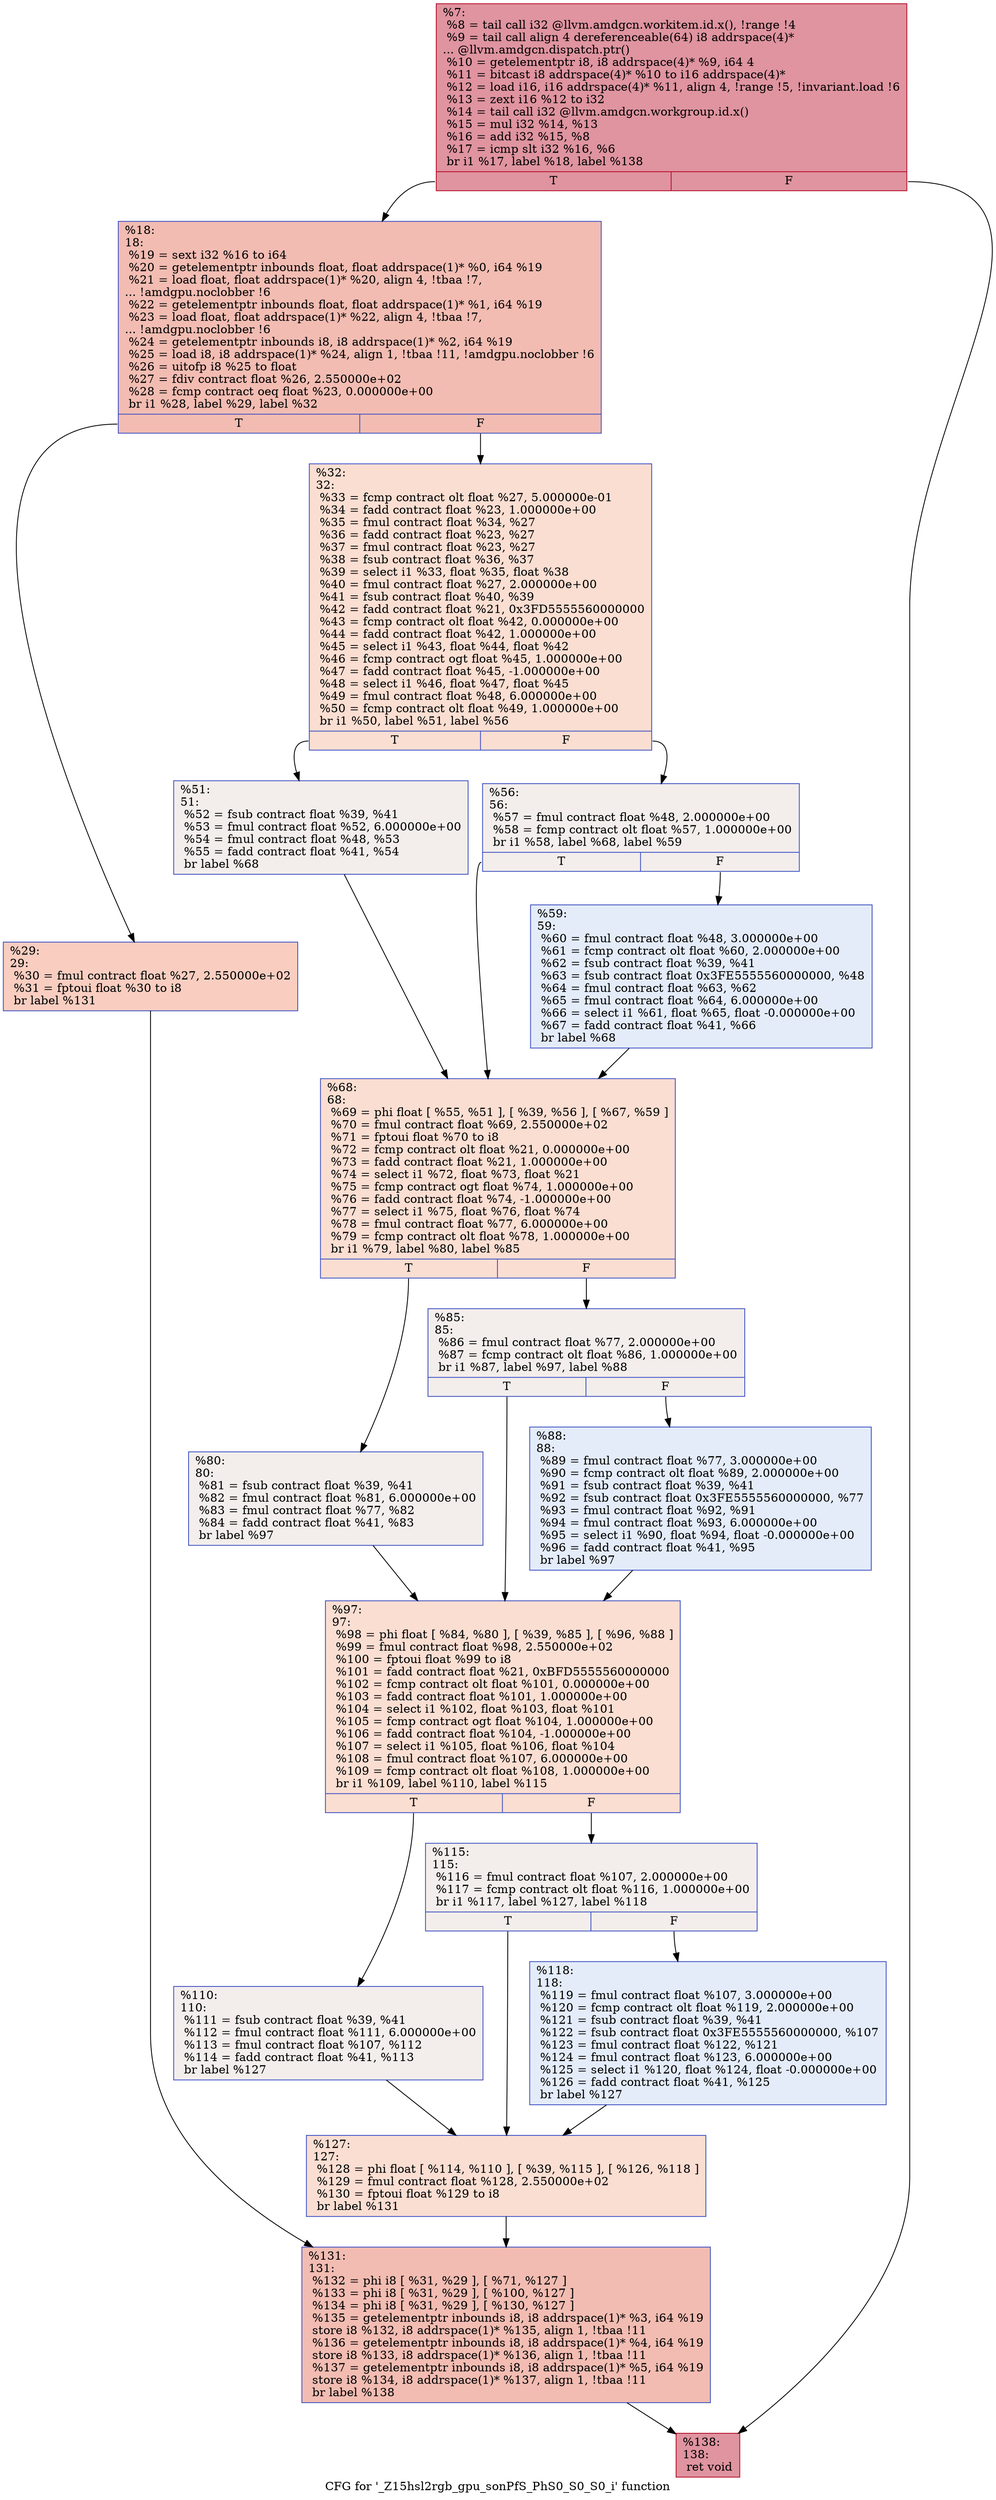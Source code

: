 digraph "CFG for '_Z15hsl2rgb_gpu_sonPfS_PhS0_S0_S0_i' function" {
	label="CFG for '_Z15hsl2rgb_gpu_sonPfS_PhS0_S0_S0_i' function";

	Node0x6268990 [shape=record,color="#b70d28ff", style=filled, fillcolor="#b70d2870",label="{%7:\l  %8 = tail call i32 @llvm.amdgcn.workitem.id.x(), !range !4\l  %9 = tail call align 4 dereferenceable(64) i8 addrspace(4)*\l... @llvm.amdgcn.dispatch.ptr()\l  %10 = getelementptr i8, i8 addrspace(4)* %9, i64 4\l  %11 = bitcast i8 addrspace(4)* %10 to i16 addrspace(4)*\l  %12 = load i16, i16 addrspace(4)* %11, align 4, !range !5, !invariant.load !6\l  %13 = zext i16 %12 to i32\l  %14 = tail call i32 @llvm.amdgcn.workgroup.id.x()\l  %15 = mul i32 %14, %13\l  %16 = add i32 %15, %8\l  %17 = icmp slt i32 %16, %6\l  br i1 %17, label %18, label %138\l|{<s0>T|<s1>F}}"];
	Node0x6268990:s0 -> Node0x626a8d0;
	Node0x6268990:s1 -> Node0x626a960;
	Node0x626a8d0 [shape=record,color="#3d50c3ff", style=filled, fillcolor="#e1675170",label="{%18:\l18:                                               \l  %19 = sext i32 %16 to i64\l  %20 = getelementptr inbounds float, float addrspace(1)* %0, i64 %19\l  %21 = load float, float addrspace(1)* %20, align 4, !tbaa !7,\l... !amdgpu.noclobber !6\l  %22 = getelementptr inbounds float, float addrspace(1)* %1, i64 %19\l  %23 = load float, float addrspace(1)* %22, align 4, !tbaa !7,\l... !amdgpu.noclobber !6\l  %24 = getelementptr inbounds i8, i8 addrspace(1)* %2, i64 %19\l  %25 = load i8, i8 addrspace(1)* %24, align 1, !tbaa !11, !amdgpu.noclobber !6\l  %26 = uitofp i8 %25 to float\l  %27 = fdiv contract float %26, 2.550000e+02\l  %28 = fcmp contract oeq float %23, 0.000000e+00\l  br i1 %28, label %29, label %32\l|{<s0>T|<s1>F}}"];
	Node0x626a8d0:s0 -> Node0x626c9f0;
	Node0x626a8d0:s1 -> Node0x626ca80;
	Node0x626c9f0 [shape=record,color="#3d50c3ff", style=filled, fillcolor="#f2907270",label="{%29:\l29:                                               \l  %30 = fmul contract float %27, 2.550000e+02\l  %31 = fptoui float %30 to i8\l  br label %131\l}"];
	Node0x626c9f0 -> Node0x626ccc0;
	Node0x626ca80 [shape=record,color="#3d50c3ff", style=filled, fillcolor="#f7b59970",label="{%32:\l32:                                               \l  %33 = fcmp contract olt float %27, 5.000000e-01\l  %34 = fadd contract float %23, 1.000000e+00\l  %35 = fmul contract float %34, %27\l  %36 = fadd contract float %23, %27\l  %37 = fmul contract float %23, %27\l  %38 = fsub contract float %36, %37\l  %39 = select i1 %33, float %35, float %38\l  %40 = fmul contract float %27, 2.000000e+00\l  %41 = fsub contract float %40, %39\l  %42 = fadd contract float %21, 0x3FD5555560000000\l  %43 = fcmp contract olt float %42, 0.000000e+00\l  %44 = fadd contract float %42, 1.000000e+00\l  %45 = select i1 %43, float %44, float %42\l  %46 = fcmp contract ogt float %45, 1.000000e+00\l  %47 = fadd contract float %45, -1.000000e+00\l  %48 = select i1 %46, float %47, float %45\l  %49 = fmul contract float %48, 6.000000e+00\l  %50 = fcmp contract olt float %49, 1.000000e+00\l  br i1 %50, label %51, label %56\l|{<s0>T|<s1>F}}"];
	Node0x626ca80:s0 -> Node0x626da40;
	Node0x626ca80:s1 -> Node0x626dad0;
	Node0x626da40 [shape=record,color="#3d50c3ff", style=filled, fillcolor="#e5d8d170",label="{%51:\l51:                                               \l  %52 = fsub contract float %39, %41\l  %53 = fmul contract float %52, 6.000000e+00\l  %54 = fmul contract float %48, %53\l  %55 = fadd contract float %41, %54\l  br label %68\l}"];
	Node0x626da40 -> Node0x626de50;
	Node0x626dad0 [shape=record,color="#3d50c3ff", style=filled, fillcolor="#e5d8d170",label="{%56:\l56:                                               \l  %57 = fmul contract float %48, 2.000000e+00\l  %58 = fcmp contract olt float %57, 1.000000e+00\l  br i1 %58, label %68, label %59\l|{<s0>T|<s1>F}}"];
	Node0x626dad0:s0 -> Node0x626de50;
	Node0x626dad0:s1 -> Node0x626e030;
	Node0x626e030 [shape=record,color="#3d50c3ff", style=filled, fillcolor="#c1d4f470",label="{%59:\l59:                                               \l  %60 = fmul contract float %48, 3.000000e+00\l  %61 = fcmp contract olt float %60, 2.000000e+00\l  %62 = fsub contract float %39, %41\l  %63 = fsub contract float 0x3FE5555560000000, %48\l  %64 = fmul contract float %63, %62\l  %65 = fmul contract float %64, 6.000000e+00\l  %66 = select i1 %61, float %65, float -0.000000e+00\l  %67 = fadd contract float %41, %66\l  br label %68\l}"];
	Node0x626e030 -> Node0x626de50;
	Node0x626de50 [shape=record,color="#3d50c3ff", style=filled, fillcolor="#f7b59970",label="{%68:\l68:                                               \l  %69 = phi float [ %55, %51 ], [ %39, %56 ], [ %67, %59 ]\l  %70 = fmul contract float %69, 2.550000e+02\l  %71 = fptoui float %70 to i8\l  %72 = fcmp contract olt float %21, 0.000000e+00\l  %73 = fadd contract float %21, 1.000000e+00\l  %74 = select i1 %72, float %73, float %21\l  %75 = fcmp contract ogt float %74, 1.000000e+00\l  %76 = fadd contract float %74, -1.000000e+00\l  %77 = select i1 %75, float %76, float %74\l  %78 = fmul contract float %77, 6.000000e+00\l  %79 = fcmp contract olt float %78, 1.000000e+00\l  br i1 %79, label %80, label %85\l|{<s0>T|<s1>F}}"];
	Node0x626de50:s0 -> Node0x626ef50;
	Node0x626de50:s1 -> Node0x626efa0;
	Node0x626ef50 [shape=record,color="#3d50c3ff", style=filled, fillcolor="#e5d8d170",label="{%80:\l80:                                               \l  %81 = fsub contract float %39, %41\l  %82 = fmul contract float %81, 6.000000e+00\l  %83 = fmul contract float %77, %82\l  %84 = fadd contract float %41, %83\l  br label %97\l}"];
	Node0x626ef50 -> Node0x626f320;
	Node0x626efa0 [shape=record,color="#3d50c3ff", style=filled, fillcolor="#e5d8d170",label="{%85:\l85:                                               \l  %86 = fmul contract float %77, 2.000000e+00\l  %87 = fcmp contract olt float %86, 1.000000e+00\l  br i1 %87, label %97, label %88\l|{<s0>T|<s1>F}}"];
	Node0x626efa0:s0 -> Node0x626f320;
	Node0x626efa0:s1 -> Node0x626f500;
	Node0x626f500 [shape=record,color="#3d50c3ff", style=filled, fillcolor="#c1d4f470",label="{%88:\l88:                                               \l  %89 = fmul contract float %77, 3.000000e+00\l  %90 = fcmp contract olt float %89, 2.000000e+00\l  %91 = fsub contract float %39, %41\l  %92 = fsub contract float 0x3FE5555560000000, %77\l  %93 = fmul contract float %92, %91\l  %94 = fmul contract float %93, 6.000000e+00\l  %95 = select i1 %90, float %94, float -0.000000e+00\l  %96 = fadd contract float %41, %95\l  br label %97\l}"];
	Node0x626f500 -> Node0x626f320;
	Node0x626f320 [shape=record,color="#3d50c3ff", style=filled, fillcolor="#f7b59970",label="{%97:\l97:                                               \l  %98 = phi float [ %84, %80 ], [ %39, %85 ], [ %96, %88 ]\l  %99 = fmul contract float %98, 2.550000e+02\l  %100 = fptoui float %99 to i8\l  %101 = fadd contract float %21, 0xBFD5555560000000\l  %102 = fcmp contract olt float %101, 0.000000e+00\l  %103 = fadd contract float %101, 1.000000e+00\l  %104 = select i1 %102, float %103, float %101\l  %105 = fcmp contract ogt float %104, 1.000000e+00\l  %106 = fadd contract float %104, -1.000000e+00\l  %107 = select i1 %105, float %106, float %104\l  %108 = fmul contract float %107, 6.000000e+00\l  %109 = fcmp contract olt float %108, 1.000000e+00\l  br i1 %109, label %110, label %115\l|{<s0>T|<s1>F}}"];
	Node0x626f320:s0 -> Node0x6270230;
	Node0x626f320:s1 -> Node0x6270280;
	Node0x6270230 [shape=record,color="#3d50c3ff", style=filled, fillcolor="#e5d8d170",label="{%110:\l110:                                              \l  %111 = fsub contract float %39, %41\l  %112 = fmul contract float %111, 6.000000e+00\l  %113 = fmul contract float %107, %112\l  %114 = fadd contract float %41, %113\l  br label %127\l}"];
	Node0x6270230 -> Node0x6270600;
	Node0x6270280 [shape=record,color="#3d50c3ff", style=filled, fillcolor="#e5d8d170",label="{%115:\l115:                                              \l  %116 = fmul contract float %107, 2.000000e+00\l  %117 = fcmp contract olt float %116, 1.000000e+00\l  br i1 %117, label %127, label %118\l|{<s0>T|<s1>F}}"];
	Node0x6270280:s0 -> Node0x6270600;
	Node0x6270280:s1 -> Node0x62707e0;
	Node0x62707e0 [shape=record,color="#3d50c3ff", style=filled, fillcolor="#c1d4f470",label="{%118:\l118:                                              \l  %119 = fmul contract float %107, 3.000000e+00\l  %120 = fcmp contract olt float %119, 2.000000e+00\l  %121 = fsub contract float %39, %41\l  %122 = fsub contract float 0x3FE5555560000000, %107\l  %123 = fmul contract float %122, %121\l  %124 = fmul contract float %123, 6.000000e+00\l  %125 = select i1 %120, float %124, float -0.000000e+00\l  %126 = fadd contract float %41, %125\l  br label %127\l}"];
	Node0x62707e0 -> Node0x6270600;
	Node0x6270600 [shape=record,color="#3d50c3ff", style=filled, fillcolor="#f7b59970",label="{%127:\l127:                                              \l  %128 = phi float [ %114, %110 ], [ %39, %115 ], [ %126, %118 ]\l  %129 = fmul contract float %128, 2.550000e+02\l  %130 = fptoui float %129 to i8\l  br label %131\l}"];
	Node0x6270600 -> Node0x626ccc0;
	Node0x626ccc0 [shape=record,color="#3d50c3ff", style=filled, fillcolor="#e1675170",label="{%131:\l131:                                              \l  %132 = phi i8 [ %31, %29 ], [ %71, %127 ]\l  %133 = phi i8 [ %31, %29 ], [ %100, %127 ]\l  %134 = phi i8 [ %31, %29 ], [ %130, %127 ]\l  %135 = getelementptr inbounds i8, i8 addrspace(1)* %3, i64 %19\l  store i8 %132, i8 addrspace(1)* %135, align 1, !tbaa !11\l  %136 = getelementptr inbounds i8, i8 addrspace(1)* %4, i64 %19\l  store i8 %133, i8 addrspace(1)* %136, align 1, !tbaa !11\l  %137 = getelementptr inbounds i8, i8 addrspace(1)* %5, i64 %19\l  store i8 %134, i8 addrspace(1)* %137, align 1, !tbaa !11\l  br label %138\l}"];
	Node0x626ccc0 -> Node0x626a960;
	Node0x626a960 [shape=record,color="#b70d28ff", style=filled, fillcolor="#b70d2870",label="{%138:\l138:                                              \l  ret void\l}"];
}
